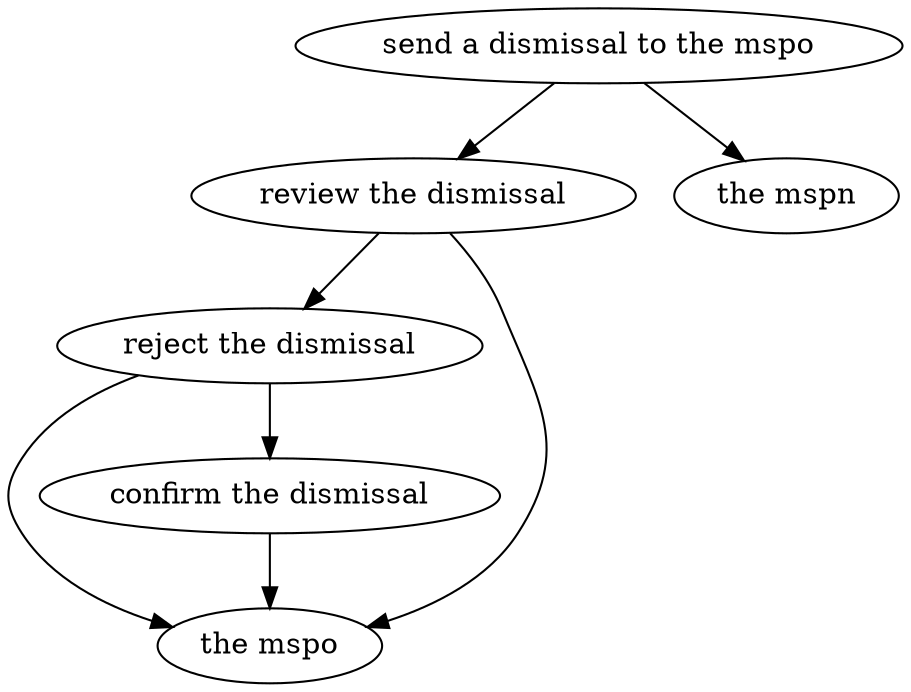 strict digraph "doc-10.6" {
	graph [name="doc-10.6"];
	"send a dismissal to the mspo"	[attrs="{'type': 'Activity', 'label': 'send a dismissal to the mspo'}"];
	"review the dismissal"	[attrs="{'type': 'Activity', 'label': 'review the dismissal'}"];
	"send a dismissal to the mspo" -> "review the dismissal"	[attrs="{'type': 'flow', 'label': 'flow'}"];
	"the mspn"	[attrs="{'type': 'Actor', 'label': 'the mspn'}"];
	"send a dismissal to the mspo" -> "the mspn"	[attrs="{'type': 'actor performer', 'label': 'actor performer'}"];
	"reject the dismissal"	[attrs="{'type': 'Activity', 'label': 'reject the dismissal'}"];
	"review the dismissal" -> "reject the dismissal"	[attrs="{'type': 'flow', 'label': 'flow'}"];
	"the mspo"	[attrs="{'type': 'Actor', 'label': 'the mspo'}"];
	"review the dismissal" -> "the mspo"	[attrs="{'type': 'actor performer', 'label': 'actor performer'}"];
	"confirm the dismissal"	[attrs="{'type': 'Activity', 'label': 'confirm the dismissal'}"];
	"reject the dismissal" -> "confirm the dismissal"	[attrs="{'type': 'flow', 'label': 'flow'}"];
	"reject the dismissal" -> "the mspo"	[attrs="{'type': 'actor performer', 'label': 'actor performer'}"];
	"confirm the dismissal" -> "the mspo"	[attrs="{'type': 'actor performer', 'label': 'actor performer'}"];
}

